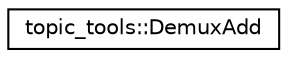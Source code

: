 digraph "Graphical Class Hierarchy"
{
  edge [fontname="Helvetica",fontsize="10",labelfontname="Helvetica",labelfontsize="10"];
  node [fontname="Helvetica",fontsize="10",shape=record];
  rankdir="LR";
  Node1 [label="topic_tools::DemuxAdd",height=0.2,width=0.4,color="black", fillcolor="white", style="filled",URL="$classtopic__tools_1_1_demux_add.html"];
}
